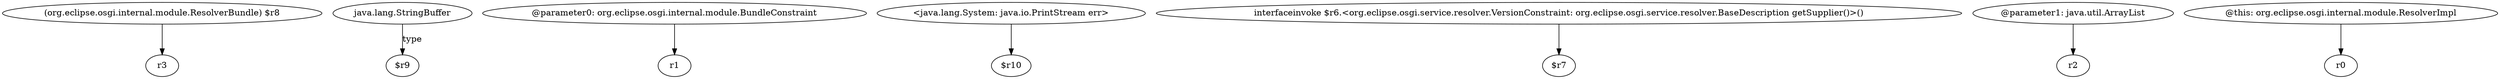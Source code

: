 digraph g {
0[label="(org.eclipse.osgi.internal.module.ResolverBundle) $r8"]
1[label="r3"]
0->1[label=""]
2[label="java.lang.StringBuffer"]
3[label="$r9"]
2->3[label="type"]
4[label="@parameter0: org.eclipse.osgi.internal.module.BundleConstraint"]
5[label="r1"]
4->5[label=""]
6[label="<java.lang.System: java.io.PrintStream err>"]
7[label="$r10"]
6->7[label=""]
8[label="interfaceinvoke $r6.<org.eclipse.osgi.service.resolver.VersionConstraint: org.eclipse.osgi.service.resolver.BaseDescription getSupplier()>()"]
9[label="$r7"]
8->9[label=""]
10[label="@parameter1: java.util.ArrayList"]
11[label="r2"]
10->11[label=""]
12[label="@this: org.eclipse.osgi.internal.module.ResolverImpl"]
13[label="r0"]
12->13[label=""]
}